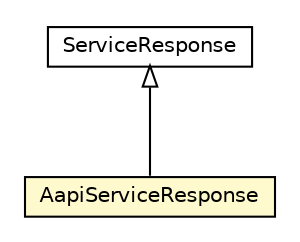 #!/usr/local/bin/dot
#
# Class diagram 
# Generated by UMLGraph version R5_6-24-gf6e263 (http://www.umlgraph.org/)
#

digraph G {
	edge [fontname="Helvetica",fontsize=10,labelfontname="Helvetica",labelfontsize=10];
	node [fontname="Helvetica",fontsize=10,shape=plaintext];
	nodesep=0.25;
	ranksep=0.5;
	// org.universAAL.middleware.service.ServiceResponse
	c75769 [label=<<table title="org.universAAL.middleware.service.ServiceResponse" border="0" cellborder="1" cellspacing="0" cellpadding="2" port="p" href="../ServiceResponse.html">
		<tr><td><table border="0" cellspacing="0" cellpadding="1">
<tr><td align="center" balign="center"> ServiceResponse </td></tr>
		</table></td></tr>
		</table>>, URL="../ServiceResponse.html", fontname="Helvetica", fontcolor="black", fontsize=10.0];
	// org.universAAL.middleware.service.aapi.AapiServiceResponse
	c75774 [label=<<table title="org.universAAL.middleware.service.aapi.AapiServiceResponse" border="0" cellborder="1" cellspacing="0" cellpadding="2" port="p" bgcolor="lemonChiffon" href="./AapiServiceResponse.html">
		<tr><td><table border="0" cellspacing="0" cellpadding="1">
<tr><td align="center" balign="center"> AapiServiceResponse </td></tr>
		</table></td></tr>
		</table>>, URL="./AapiServiceResponse.html", fontname="Helvetica", fontcolor="black", fontsize=10.0];
	//org.universAAL.middleware.service.aapi.AapiServiceResponse extends org.universAAL.middleware.service.ServiceResponse
	c75769:p -> c75774:p [dir=back,arrowtail=empty];
}


